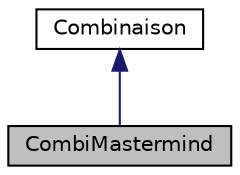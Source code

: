 digraph "CombiMastermind"
{
 // LATEX_PDF_SIZE
  edge [fontname="Helvetica",fontsize="10",labelfontname="Helvetica",labelfontsize="10"];
  node [fontname="Helvetica",fontsize="10",shape=record];
  Node1 [label="CombiMastermind",height=0.2,width=0.4,color="black", fillcolor="grey75", style="filled", fontcolor="black",tooltip="Tableau d'entier représentant une combinaison de couleur."];
  Node2 -> Node1 [dir="back",color="midnightblue",fontsize="10",style="solid",fontname="Helvetica"];
  Node2 [label="Combinaison",height=0.2,width=0.4,color="black", fillcolor="white", style="filled",URL="$classCombinaison.html",tooltip="Tableau d'entier représentant une combinaison de couleur ou de lettre."];
}
